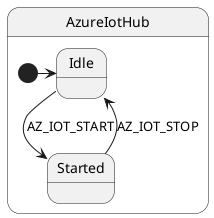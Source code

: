 @startuml

state AzureIotHub {
    state Idle
    state Started {
        
    }

    [*] -> Idle
    Idle -> Started : AZ_IOT_START
    Started --> Idle : AZ_IOT_STOP
}

@enduml
